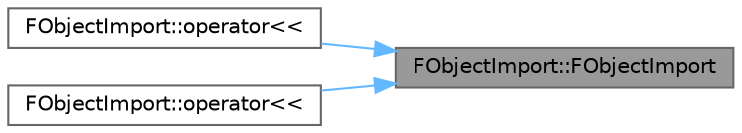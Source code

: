 digraph "FObjectImport::FObjectImport"
{
 // INTERACTIVE_SVG=YES
 // LATEX_PDF_SIZE
  bgcolor="transparent";
  edge [fontname=Helvetica,fontsize=10,labelfontname=Helvetica,labelfontsize=10];
  node [fontname=Helvetica,fontsize=10,shape=box,height=0.2,width=0.4];
  rankdir="RL";
  Node1 [id="Node000001",label="FObjectImport::FObjectImport",height=0.2,width=0.4,color="gray40", fillcolor="grey60", style="filled", fontcolor="black",tooltip="Constructors."];
  Node1 -> Node2 [id="edge1_Node000001_Node000002",dir="back",color="steelblue1",style="solid",tooltip=" "];
  Node2 [id="Node000002",label="FObjectImport::operator\<\<",height=0.2,width=0.4,color="grey40", fillcolor="white", style="filled",URL="$d0/db4/structFObjectImport.html#acb263a2a7273b2c92eae5f466443c5f0",tooltip="I/O functions."];
  Node1 -> Node3 [id="edge2_Node000001_Node000003",dir="back",color="steelblue1",style="solid",tooltip=" "];
  Node3 [id="Node000003",label="FObjectImport::operator\<\<",height=0.2,width=0.4,color="grey40", fillcolor="white", style="filled",URL="$d0/db4/structFObjectImport.html#a249149a07dc77021a1431b067adcde39",tooltip=" "];
}
